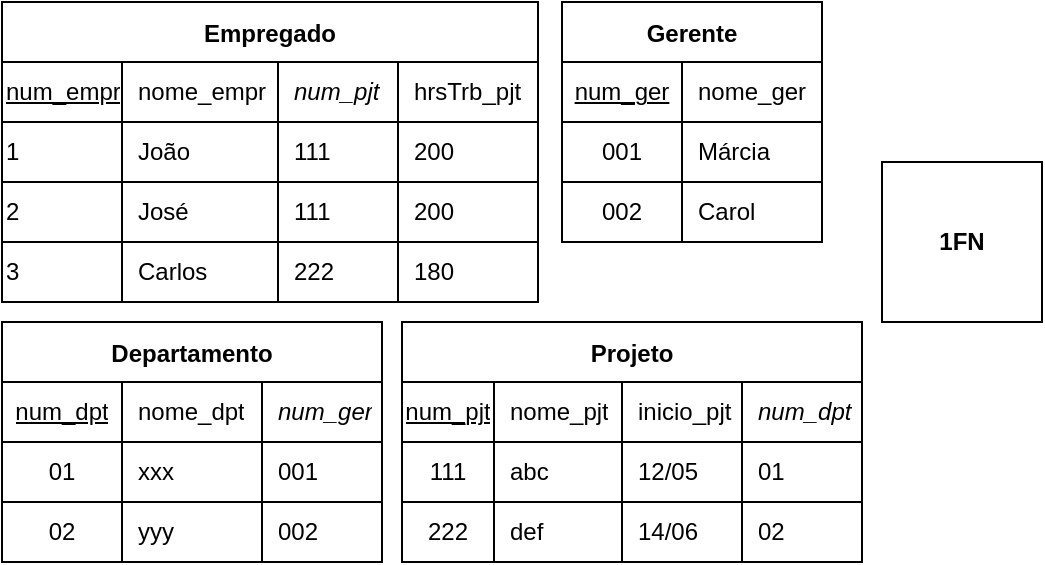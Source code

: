 <mxfile version="19.0.3" type="github">
  <diagram id="XgE1JUOre8vWWVabGImU" name="Ex1-1FN">
    <mxGraphModel dx="827" dy="483" grid="1" gridSize="10" guides="1" tooltips="1" connect="1" arrows="1" fold="1" page="1" pageScale="1" pageWidth="827" pageHeight="1169" math="0" shadow="0">
      <root>
        <mxCell id="0" />
        <mxCell id="1" parent="0" />
        <mxCell id="4aMcX2HvcUoKc_YDr-fY-1" value="Empregado" style="shape=table;startSize=30;container=1;collapsible=0;childLayout=tableLayout;fixedRows=1;rowLines=1;fontStyle=1;rounded=0;sketch=0;swimlaneFillColor=none;gradientColor=none;fillColor=default;align=center;" parent="1" vertex="1">
          <mxGeometry x="10" y="80" width="268" height="150" as="geometry" />
        </mxCell>
        <mxCell id="4aMcX2HvcUoKc_YDr-fY-11" style="shape=tableRow;horizontal=0;startSize=0;swimlaneHead=0;swimlaneBody=0;top=0;left=0;bottom=0;right=0;collapsible=0;dropTarget=0;fillColor=none;points=[[0,0.5],[1,0.5]];portConstraint=eastwest;align=center;" parent="4aMcX2HvcUoKc_YDr-fY-1" vertex="1">
          <mxGeometry y="30" width="268" height="30" as="geometry" />
        </mxCell>
        <mxCell id="4aMcX2HvcUoKc_YDr-fY-12" value="num_empr" style="shape=partialRectangle;html=1;whiteSpace=wrap;connectable=0;fillColor=none;top=0;left=0;bottom=0;right=0;overflow=hidden;pointerEvents=1;align=left;fontStyle=4" parent="4aMcX2HvcUoKc_YDr-fY-11" vertex="1">
          <mxGeometry width="60" height="30" as="geometry">
            <mxRectangle width="60" height="30" as="alternateBounds" />
          </mxGeometry>
        </mxCell>
        <mxCell id="4aMcX2HvcUoKc_YDr-fY-13" value="nome_empr" style="shape=partialRectangle;html=1;whiteSpace=wrap;connectable=0;fillColor=none;top=0;left=0;bottom=0;right=0;align=left;spacingLeft=6;overflow=hidden;" parent="4aMcX2HvcUoKc_YDr-fY-11" vertex="1">
          <mxGeometry x="60" width="78" height="30" as="geometry">
            <mxRectangle width="78" height="30" as="alternateBounds" />
          </mxGeometry>
        </mxCell>
        <mxCell id="4aMcX2HvcUoKc_YDr-fY-38" value="num_pjt" style="shape=partialRectangle;html=1;whiteSpace=wrap;connectable=0;fillColor=none;top=0;left=0;bottom=0;right=0;align=left;spacingLeft=6;overflow=hidden;fontStyle=2" parent="4aMcX2HvcUoKc_YDr-fY-11" vertex="1">
          <mxGeometry x="138" width="60" height="30" as="geometry">
            <mxRectangle width="60" height="30" as="alternateBounds" />
          </mxGeometry>
        </mxCell>
        <mxCell id="4aMcX2HvcUoKc_YDr-fY-50" value="hrsTrb_pjt" style="shape=partialRectangle;html=1;whiteSpace=wrap;connectable=0;fillColor=none;top=0;left=0;bottom=0;right=0;align=left;spacingLeft=6;overflow=hidden;" parent="4aMcX2HvcUoKc_YDr-fY-11" vertex="1">
          <mxGeometry x="198" width="70" height="30" as="geometry">
            <mxRectangle width="70" height="30" as="alternateBounds" />
          </mxGeometry>
        </mxCell>
        <mxCell id="4aMcX2HvcUoKc_YDr-fY-2" value="" style="shape=tableRow;horizontal=0;startSize=0;swimlaneHead=0;swimlaneBody=0;top=0;left=0;bottom=0;right=0;collapsible=0;dropTarget=0;fillColor=none;points=[[0,0.5],[1,0.5]];portConstraint=eastwest;align=center;" parent="4aMcX2HvcUoKc_YDr-fY-1" vertex="1">
          <mxGeometry y="60" width="268" height="30" as="geometry" />
        </mxCell>
        <mxCell id="4aMcX2HvcUoKc_YDr-fY-3" value="1" style="shape=partialRectangle;html=1;whiteSpace=wrap;connectable=0;fillColor=none;top=0;left=0;bottom=0;right=0;overflow=hidden;pointerEvents=1;align=left;" parent="4aMcX2HvcUoKc_YDr-fY-2" vertex="1">
          <mxGeometry width="60" height="30" as="geometry">
            <mxRectangle width="60" height="30" as="alternateBounds" />
          </mxGeometry>
        </mxCell>
        <mxCell id="4aMcX2HvcUoKc_YDr-fY-4" value="João" style="shape=partialRectangle;html=1;whiteSpace=wrap;connectable=0;fillColor=none;top=0;left=0;bottom=0;right=0;align=left;spacingLeft=6;overflow=hidden;" parent="4aMcX2HvcUoKc_YDr-fY-2" vertex="1">
          <mxGeometry x="60" width="78" height="30" as="geometry">
            <mxRectangle width="78" height="30" as="alternateBounds" />
          </mxGeometry>
        </mxCell>
        <mxCell id="4aMcX2HvcUoKc_YDr-fY-39" value="111" style="shape=partialRectangle;html=1;whiteSpace=wrap;connectable=0;fillColor=none;top=0;left=0;bottom=0;right=0;align=left;spacingLeft=6;overflow=hidden;" parent="4aMcX2HvcUoKc_YDr-fY-2" vertex="1">
          <mxGeometry x="138" width="60" height="30" as="geometry">
            <mxRectangle width="60" height="30" as="alternateBounds" />
          </mxGeometry>
        </mxCell>
        <mxCell id="4aMcX2HvcUoKc_YDr-fY-51" value="200" style="shape=partialRectangle;html=1;whiteSpace=wrap;connectable=0;fillColor=none;top=0;left=0;bottom=0;right=0;align=left;spacingLeft=6;overflow=hidden;" parent="4aMcX2HvcUoKc_YDr-fY-2" vertex="1">
          <mxGeometry x="198" width="70" height="30" as="geometry">
            <mxRectangle width="70" height="30" as="alternateBounds" />
          </mxGeometry>
        </mxCell>
        <mxCell id="4aMcX2HvcUoKc_YDr-fY-5" value="" style="shape=tableRow;horizontal=0;startSize=0;swimlaneHead=0;swimlaneBody=0;top=0;left=0;bottom=0;right=0;collapsible=0;dropTarget=0;fillColor=none;points=[[0,0.5],[1,0.5]];portConstraint=eastwest;align=center;" parent="4aMcX2HvcUoKc_YDr-fY-1" vertex="1">
          <mxGeometry y="90" width="268" height="30" as="geometry" />
        </mxCell>
        <mxCell id="4aMcX2HvcUoKc_YDr-fY-6" value="2" style="shape=partialRectangle;html=1;whiteSpace=wrap;connectable=0;fillColor=none;top=0;left=0;bottom=0;right=0;overflow=hidden;align=left;" parent="4aMcX2HvcUoKc_YDr-fY-5" vertex="1">
          <mxGeometry width="60" height="30" as="geometry">
            <mxRectangle width="60" height="30" as="alternateBounds" />
          </mxGeometry>
        </mxCell>
        <mxCell id="4aMcX2HvcUoKc_YDr-fY-7" value="José" style="shape=partialRectangle;html=1;whiteSpace=wrap;connectable=0;fillColor=none;top=0;left=0;bottom=0;right=0;align=left;spacingLeft=6;overflow=hidden;" parent="4aMcX2HvcUoKc_YDr-fY-5" vertex="1">
          <mxGeometry x="60" width="78" height="30" as="geometry">
            <mxRectangle width="78" height="30" as="alternateBounds" />
          </mxGeometry>
        </mxCell>
        <mxCell id="4aMcX2HvcUoKc_YDr-fY-40" value="111" style="shape=partialRectangle;html=1;whiteSpace=wrap;connectable=0;fillColor=none;top=0;left=0;bottom=0;right=0;align=left;spacingLeft=6;overflow=hidden;" parent="4aMcX2HvcUoKc_YDr-fY-5" vertex="1">
          <mxGeometry x="138" width="60" height="30" as="geometry">
            <mxRectangle width="60" height="30" as="alternateBounds" />
          </mxGeometry>
        </mxCell>
        <mxCell id="4aMcX2HvcUoKc_YDr-fY-52" value="200" style="shape=partialRectangle;html=1;whiteSpace=wrap;connectable=0;fillColor=none;top=0;left=0;bottom=0;right=0;align=left;spacingLeft=6;overflow=hidden;" parent="4aMcX2HvcUoKc_YDr-fY-5" vertex="1">
          <mxGeometry x="198" width="70" height="30" as="geometry">
            <mxRectangle width="70" height="30" as="alternateBounds" />
          </mxGeometry>
        </mxCell>
        <mxCell id="4aMcX2HvcUoKc_YDr-fY-8" value="" style="shape=tableRow;horizontal=0;startSize=0;swimlaneHead=0;swimlaneBody=0;top=0;left=0;bottom=0;right=0;collapsible=0;dropTarget=0;fillColor=none;points=[[0,0.5],[1,0.5]];portConstraint=eastwest;align=center;" parent="4aMcX2HvcUoKc_YDr-fY-1" vertex="1">
          <mxGeometry y="120" width="268" height="30" as="geometry" />
        </mxCell>
        <mxCell id="4aMcX2HvcUoKc_YDr-fY-9" value="3" style="shape=partialRectangle;html=1;whiteSpace=wrap;connectable=0;fillColor=none;top=0;left=0;bottom=0;right=0;overflow=hidden;align=left;" parent="4aMcX2HvcUoKc_YDr-fY-8" vertex="1">
          <mxGeometry width="60" height="30" as="geometry">
            <mxRectangle width="60" height="30" as="alternateBounds" />
          </mxGeometry>
        </mxCell>
        <mxCell id="4aMcX2HvcUoKc_YDr-fY-10" value="Carlos" style="shape=partialRectangle;html=1;whiteSpace=wrap;connectable=0;fillColor=none;top=0;left=0;bottom=0;right=0;align=left;spacingLeft=6;overflow=hidden;" parent="4aMcX2HvcUoKc_YDr-fY-8" vertex="1">
          <mxGeometry x="60" width="78" height="30" as="geometry">
            <mxRectangle width="78" height="30" as="alternateBounds" />
          </mxGeometry>
        </mxCell>
        <mxCell id="4aMcX2HvcUoKc_YDr-fY-41" value="222" style="shape=partialRectangle;html=1;whiteSpace=wrap;connectable=0;fillColor=none;top=0;left=0;bottom=0;right=0;align=left;spacingLeft=6;overflow=hidden;" parent="4aMcX2HvcUoKc_YDr-fY-8" vertex="1">
          <mxGeometry x="138" width="60" height="30" as="geometry">
            <mxRectangle width="60" height="30" as="alternateBounds" />
          </mxGeometry>
        </mxCell>
        <mxCell id="4aMcX2HvcUoKc_YDr-fY-53" value="180" style="shape=partialRectangle;html=1;whiteSpace=wrap;connectable=0;fillColor=none;top=0;left=0;bottom=0;right=0;align=left;spacingLeft=6;overflow=hidden;" parent="4aMcX2HvcUoKc_YDr-fY-8" vertex="1">
          <mxGeometry x="198" width="70" height="30" as="geometry">
            <mxRectangle width="70" height="30" as="alternateBounds" />
          </mxGeometry>
        </mxCell>
        <mxCell id="GKqQX2r0fkiZeaBiD0wz-1" value="Departamento" style="shape=table;startSize=30;container=1;collapsible=0;childLayout=tableLayout;fixedRows=1;rowLines=1;fontStyle=1;rounded=0;sketch=0;fillColor=default;gradientColor=none;" vertex="1" parent="1">
          <mxGeometry x="10" y="240" width="190" height="120" as="geometry" />
        </mxCell>
        <mxCell id="GKqQX2r0fkiZeaBiD0wz-2" value="" style="shape=tableRow;horizontal=0;startSize=0;swimlaneHead=0;swimlaneBody=0;top=0;left=0;bottom=0;right=0;collapsible=0;dropTarget=0;fillColor=none;points=[[0,0.5],[1,0.5]];portConstraint=eastwest;rounded=0;sketch=0;" vertex="1" parent="GKqQX2r0fkiZeaBiD0wz-1">
          <mxGeometry y="30" width="190" height="30" as="geometry" />
        </mxCell>
        <mxCell id="GKqQX2r0fkiZeaBiD0wz-3" value="num_dpt" style="shape=partialRectangle;html=1;whiteSpace=wrap;connectable=0;fillColor=none;top=0;left=0;bottom=0;right=0;overflow=hidden;pointerEvents=1;rounded=0;sketch=0;fontStyle=4" vertex="1" parent="GKqQX2r0fkiZeaBiD0wz-2">
          <mxGeometry width="60" height="30" as="geometry">
            <mxRectangle width="60" height="30" as="alternateBounds" />
          </mxGeometry>
        </mxCell>
        <mxCell id="GKqQX2r0fkiZeaBiD0wz-4" value="nome_dpt" style="shape=partialRectangle;html=1;whiteSpace=wrap;connectable=0;fillColor=none;top=0;left=0;bottom=0;right=0;align=left;spacingLeft=6;overflow=hidden;rounded=0;sketch=0;" vertex="1" parent="GKqQX2r0fkiZeaBiD0wz-2">
          <mxGeometry x="60" width="70" height="30" as="geometry">
            <mxRectangle width="70" height="30" as="alternateBounds" />
          </mxGeometry>
        </mxCell>
        <mxCell id="GKqQX2r0fkiZeaBiD0wz-11" value="num_ger" style="shape=partialRectangle;html=1;whiteSpace=wrap;connectable=0;fillColor=none;top=0;left=0;bottom=0;right=0;align=left;spacingLeft=6;overflow=hidden;rounded=0;sketch=0;fontStyle=2" vertex="1" parent="GKqQX2r0fkiZeaBiD0wz-2">
          <mxGeometry x="130" width="60" height="30" as="geometry">
            <mxRectangle width="60" height="30" as="alternateBounds" />
          </mxGeometry>
        </mxCell>
        <mxCell id="GKqQX2r0fkiZeaBiD0wz-5" value="" style="shape=tableRow;horizontal=0;startSize=0;swimlaneHead=0;swimlaneBody=0;top=0;left=0;bottom=0;right=0;collapsible=0;dropTarget=0;fillColor=none;points=[[0,0.5],[1,0.5]];portConstraint=eastwest;rounded=0;sketch=0;" vertex="1" parent="GKqQX2r0fkiZeaBiD0wz-1">
          <mxGeometry y="60" width="190" height="30" as="geometry" />
        </mxCell>
        <mxCell id="GKqQX2r0fkiZeaBiD0wz-6" value="01" style="shape=partialRectangle;html=1;whiteSpace=wrap;connectable=0;fillColor=none;top=0;left=0;bottom=0;right=0;overflow=hidden;rounded=0;sketch=0;" vertex="1" parent="GKqQX2r0fkiZeaBiD0wz-5">
          <mxGeometry width="60" height="30" as="geometry">
            <mxRectangle width="60" height="30" as="alternateBounds" />
          </mxGeometry>
        </mxCell>
        <mxCell id="GKqQX2r0fkiZeaBiD0wz-7" value="xxx" style="shape=partialRectangle;html=1;whiteSpace=wrap;connectable=0;fillColor=none;top=0;left=0;bottom=0;right=0;align=left;spacingLeft=6;overflow=hidden;rounded=0;sketch=0;" vertex="1" parent="GKqQX2r0fkiZeaBiD0wz-5">
          <mxGeometry x="60" width="70" height="30" as="geometry">
            <mxRectangle width="70" height="30" as="alternateBounds" />
          </mxGeometry>
        </mxCell>
        <mxCell id="GKqQX2r0fkiZeaBiD0wz-12" value="001" style="shape=partialRectangle;html=1;whiteSpace=wrap;connectable=0;fillColor=none;top=0;left=0;bottom=0;right=0;align=left;spacingLeft=6;overflow=hidden;rounded=0;sketch=0;" vertex="1" parent="GKqQX2r0fkiZeaBiD0wz-5">
          <mxGeometry x="130" width="60" height="30" as="geometry">
            <mxRectangle width="60" height="30" as="alternateBounds" />
          </mxGeometry>
        </mxCell>
        <mxCell id="GKqQX2r0fkiZeaBiD0wz-8" value="" style="shape=tableRow;horizontal=0;startSize=0;swimlaneHead=0;swimlaneBody=0;top=0;left=0;bottom=0;right=0;collapsible=0;dropTarget=0;fillColor=none;points=[[0,0.5],[1,0.5]];portConstraint=eastwest;rounded=0;sketch=0;" vertex="1" parent="GKqQX2r0fkiZeaBiD0wz-1">
          <mxGeometry y="90" width="190" height="30" as="geometry" />
        </mxCell>
        <mxCell id="GKqQX2r0fkiZeaBiD0wz-9" value="02" style="shape=partialRectangle;html=1;whiteSpace=wrap;connectable=0;fillColor=none;top=0;left=0;bottom=0;right=0;overflow=hidden;rounded=0;sketch=0;" vertex="1" parent="GKqQX2r0fkiZeaBiD0wz-8">
          <mxGeometry width="60" height="30" as="geometry">
            <mxRectangle width="60" height="30" as="alternateBounds" />
          </mxGeometry>
        </mxCell>
        <mxCell id="GKqQX2r0fkiZeaBiD0wz-10" value="yyy" style="shape=partialRectangle;html=1;whiteSpace=wrap;connectable=0;fillColor=none;top=0;left=0;bottom=0;right=0;align=left;spacingLeft=6;overflow=hidden;rounded=0;sketch=0;" vertex="1" parent="GKqQX2r0fkiZeaBiD0wz-8">
          <mxGeometry x="60" width="70" height="30" as="geometry">
            <mxRectangle width="70" height="30" as="alternateBounds" />
          </mxGeometry>
        </mxCell>
        <mxCell id="GKqQX2r0fkiZeaBiD0wz-13" value="002" style="shape=partialRectangle;html=1;whiteSpace=wrap;connectable=0;fillColor=none;top=0;left=0;bottom=0;right=0;align=left;spacingLeft=6;overflow=hidden;rounded=0;sketch=0;" vertex="1" parent="GKqQX2r0fkiZeaBiD0wz-8">
          <mxGeometry x="130" width="60" height="30" as="geometry">
            <mxRectangle width="60" height="30" as="alternateBounds" />
          </mxGeometry>
        </mxCell>
        <mxCell id="GKqQX2r0fkiZeaBiD0wz-14" value="Gerente" style="shape=table;startSize=30;container=1;collapsible=0;childLayout=tableLayout;fixedRows=1;rowLines=1;fontStyle=1;rounded=0;sketch=0;fillColor=default;gradientColor=none;" vertex="1" parent="1">
          <mxGeometry x="290" y="80" width="130" height="120" as="geometry" />
        </mxCell>
        <mxCell id="GKqQX2r0fkiZeaBiD0wz-15" value="" style="shape=tableRow;horizontal=0;startSize=0;swimlaneHead=0;swimlaneBody=0;top=0;left=0;bottom=0;right=0;collapsible=0;dropTarget=0;fillColor=none;points=[[0,0.5],[1,0.5]];portConstraint=eastwest;rounded=0;sketch=0;" vertex="1" parent="GKqQX2r0fkiZeaBiD0wz-14">
          <mxGeometry y="30" width="130" height="30" as="geometry" />
        </mxCell>
        <mxCell id="GKqQX2r0fkiZeaBiD0wz-16" value="num_ger" style="shape=partialRectangle;html=1;whiteSpace=wrap;connectable=0;fillColor=none;top=0;left=0;bottom=0;right=0;overflow=hidden;pointerEvents=1;rounded=0;sketch=0;fontStyle=4" vertex="1" parent="GKqQX2r0fkiZeaBiD0wz-15">
          <mxGeometry width="60" height="30" as="geometry">
            <mxRectangle width="60" height="30" as="alternateBounds" />
          </mxGeometry>
        </mxCell>
        <mxCell id="GKqQX2r0fkiZeaBiD0wz-17" value="nome_ger" style="shape=partialRectangle;html=1;whiteSpace=wrap;connectable=0;fillColor=none;top=0;left=0;bottom=0;right=0;align=left;spacingLeft=6;overflow=hidden;rounded=0;sketch=0;" vertex="1" parent="GKqQX2r0fkiZeaBiD0wz-15">
          <mxGeometry x="60" width="70" height="30" as="geometry">
            <mxRectangle width="70" height="30" as="alternateBounds" />
          </mxGeometry>
        </mxCell>
        <mxCell id="GKqQX2r0fkiZeaBiD0wz-19" value="" style="shape=tableRow;horizontal=0;startSize=0;swimlaneHead=0;swimlaneBody=0;top=0;left=0;bottom=0;right=0;collapsible=0;dropTarget=0;fillColor=none;points=[[0,0.5],[1,0.5]];portConstraint=eastwest;rounded=0;sketch=0;" vertex="1" parent="GKqQX2r0fkiZeaBiD0wz-14">
          <mxGeometry y="60" width="130" height="30" as="geometry" />
        </mxCell>
        <mxCell id="GKqQX2r0fkiZeaBiD0wz-20" value="001" style="shape=partialRectangle;html=1;whiteSpace=wrap;connectable=0;fillColor=none;top=0;left=0;bottom=0;right=0;overflow=hidden;rounded=0;sketch=0;" vertex="1" parent="GKqQX2r0fkiZeaBiD0wz-19">
          <mxGeometry width="60" height="30" as="geometry">
            <mxRectangle width="60" height="30" as="alternateBounds" />
          </mxGeometry>
        </mxCell>
        <mxCell id="GKqQX2r0fkiZeaBiD0wz-21" value="Márcia" style="shape=partialRectangle;html=1;whiteSpace=wrap;connectable=0;fillColor=none;top=0;left=0;bottom=0;right=0;align=left;spacingLeft=6;overflow=hidden;rounded=0;sketch=0;" vertex="1" parent="GKqQX2r0fkiZeaBiD0wz-19">
          <mxGeometry x="60" width="70" height="30" as="geometry">
            <mxRectangle width="70" height="30" as="alternateBounds" />
          </mxGeometry>
        </mxCell>
        <mxCell id="GKqQX2r0fkiZeaBiD0wz-23" value="" style="shape=tableRow;horizontal=0;startSize=0;swimlaneHead=0;swimlaneBody=0;top=0;left=0;bottom=0;right=0;collapsible=0;dropTarget=0;fillColor=none;points=[[0,0.5],[1,0.5]];portConstraint=eastwest;rounded=0;sketch=0;" vertex="1" parent="GKqQX2r0fkiZeaBiD0wz-14">
          <mxGeometry y="90" width="130" height="30" as="geometry" />
        </mxCell>
        <mxCell id="GKqQX2r0fkiZeaBiD0wz-24" value="002" style="shape=partialRectangle;html=1;whiteSpace=wrap;connectable=0;fillColor=none;top=0;left=0;bottom=0;right=0;overflow=hidden;rounded=0;sketch=0;" vertex="1" parent="GKqQX2r0fkiZeaBiD0wz-23">
          <mxGeometry width="60" height="30" as="geometry">
            <mxRectangle width="60" height="30" as="alternateBounds" />
          </mxGeometry>
        </mxCell>
        <mxCell id="GKqQX2r0fkiZeaBiD0wz-25" value="Carol" style="shape=partialRectangle;html=1;whiteSpace=wrap;connectable=0;fillColor=none;top=0;left=0;bottom=0;right=0;align=left;spacingLeft=6;overflow=hidden;rounded=0;sketch=0;" vertex="1" parent="GKqQX2r0fkiZeaBiD0wz-23">
          <mxGeometry x="60" width="70" height="30" as="geometry">
            <mxRectangle width="70" height="30" as="alternateBounds" />
          </mxGeometry>
        </mxCell>
        <mxCell id="GKqQX2r0fkiZeaBiD0wz-37" value="Projeto" style="shape=table;startSize=30;container=1;collapsible=0;childLayout=tableLayout;fixedRows=1;rowLines=1;fontStyle=1;rounded=0;sketch=0;fillColor=default;gradientColor=none;" vertex="1" parent="1">
          <mxGeometry x="210" y="240" width="230" height="120" as="geometry" />
        </mxCell>
        <mxCell id="GKqQX2r0fkiZeaBiD0wz-38" value="" style="shape=tableRow;horizontal=0;startSize=0;swimlaneHead=0;swimlaneBody=0;top=0;left=0;bottom=0;right=0;collapsible=0;dropTarget=0;fillColor=none;points=[[0,0.5],[1,0.5]];portConstraint=eastwest;rounded=0;sketch=0;" vertex="1" parent="GKqQX2r0fkiZeaBiD0wz-37">
          <mxGeometry y="30" width="230" height="30" as="geometry" />
        </mxCell>
        <mxCell id="GKqQX2r0fkiZeaBiD0wz-39" value="num_pjt" style="shape=partialRectangle;html=1;whiteSpace=wrap;connectable=0;fillColor=none;top=0;left=0;bottom=0;right=0;overflow=hidden;pointerEvents=1;rounded=0;sketch=0;fontStyle=4" vertex="1" parent="GKqQX2r0fkiZeaBiD0wz-38">
          <mxGeometry width="46" height="30" as="geometry">
            <mxRectangle width="46" height="30" as="alternateBounds" />
          </mxGeometry>
        </mxCell>
        <mxCell id="GKqQX2r0fkiZeaBiD0wz-40" value="nome_pjt" style="shape=partialRectangle;html=1;whiteSpace=wrap;connectable=0;fillColor=none;top=0;left=0;bottom=0;right=0;align=left;spacingLeft=6;overflow=hidden;rounded=0;sketch=0;" vertex="1" parent="GKqQX2r0fkiZeaBiD0wz-38">
          <mxGeometry x="46" width="64" height="30" as="geometry">
            <mxRectangle width="64" height="30" as="alternateBounds" />
          </mxGeometry>
        </mxCell>
        <mxCell id="GKqQX2r0fkiZeaBiD0wz-41" value="&lt;span style=&quot;font-style: normal;&quot;&gt;inicio_pjt&lt;/span&gt;" style="shape=partialRectangle;html=1;whiteSpace=wrap;connectable=0;fillColor=none;top=0;left=0;bottom=0;right=0;align=left;spacingLeft=6;overflow=hidden;rounded=0;sketch=0;fontStyle=2" vertex="1" parent="GKqQX2r0fkiZeaBiD0wz-38">
          <mxGeometry x="110" width="60" height="30" as="geometry">
            <mxRectangle width="60" height="30" as="alternateBounds" />
          </mxGeometry>
        </mxCell>
        <mxCell id="GKqQX2r0fkiZeaBiD0wz-56" value="&lt;span style=&quot;&quot;&gt;num_dpt&lt;/span&gt;" style="shape=partialRectangle;html=1;whiteSpace=wrap;connectable=0;fillColor=none;top=0;left=0;bottom=0;right=0;align=left;spacingLeft=6;overflow=hidden;rounded=0;sketch=0;fontStyle=2" vertex="1" parent="GKqQX2r0fkiZeaBiD0wz-38">
          <mxGeometry x="170" width="60" height="30" as="geometry">
            <mxRectangle width="60" height="30" as="alternateBounds" />
          </mxGeometry>
        </mxCell>
        <mxCell id="GKqQX2r0fkiZeaBiD0wz-42" value="" style="shape=tableRow;horizontal=0;startSize=0;swimlaneHead=0;swimlaneBody=0;top=0;left=0;bottom=0;right=0;collapsible=0;dropTarget=0;fillColor=none;points=[[0,0.5],[1,0.5]];portConstraint=eastwest;rounded=0;sketch=0;" vertex="1" parent="GKqQX2r0fkiZeaBiD0wz-37">
          <mxGeometry y="60" width="230" height="30" as="geometry" />
        </mxCell>
        <mxCell id="GKqQX2r0fkiZeaBiD0wz-43" value="111" style="shape=partialRectangle;html=1;whiteSpace=wrap;connectable=0;fillColor=none;top=0;left=0;bottom=0;right=0;overflow=hidden;rounded=0;sketch=0;" vertex="1" parent="GKqQX2r0fkiZeaBiD0wz-42">
          <mxGeometry width="46" height="30" as="geometry">
            <mxRectangle width="46" height="30" as="alternateBounds" />
          </mxGeometry>
        </mxCell>
        <mxCell id="GKqQX2r0fkiZeaBiD0wz-44" value="abc" style="shape=partialRectangle;html=1;whiteSpace=wrap;connectable=0;fillColor=none;top=0;left=0;bottom=0;right=0;align=left;spacingLeft=6;overflow=hidden;rounded=0;sketch=0;" vertex="1" parent="GKqQX2r0fkiZeaBiD0wz-42">
          <mxGeometry x="46" width="64" height="30" as="geometry">
            <mxRectangle width="64" height="30" as="alternateBounds" />
          </mxGeometry>
        </mxCell>
        <mxCell id="GKqQX2r0fkiZeaBiD0wz-45" value="12/05" style="shape=partialRectangle;html=1;whiteSpace=wrap;connectable=0;fillColor=none;top=0;left=0;bottom=0;right=0;align=left;spacingLeft=6;overflow=hidden;rounded=0;sketch=0;" vertex="1" parent="GKqQX2r0fkiZeaBiD0wz-42">
          <mxGeometry x="110" width="60" height="30" as="geometry">
            <mxRectangle width="60" height="30" as="alternateBounds" />
          </mxGeometry>
        </mxCell>
        <mxCell id="GKqQX2r0fkiZeaBiD0wz-57" value="01" style="shape=partialRectangle;html=1;whiteSpace=wrap;connectable=0;fillColor=none;top=0;left=0;bottom=0;right=0;align=left;spacingLeft=6;overflow=hidden;rounded=0;sketch=0;" vertex="1" parent="GKqQX2r0fkiZeaBiD0wz-42">
          <mxGeometry x="170" width="60" height="30" as="geometry">
            <mxRectangle width="60" height="30" as="alternateBounds" />
          </mxGeometry>
        </mxCell>
        <mxCell id="GKqQX2r0fkiZeaBiD0wz-46" value="" style="shape=tableRow;horizontal=0;startSize=0;swimlaneHead=0;swimlaneBody=0;top=0;left=0;bottom=0;right=0;collapsible=0;dropTarget=0;fillColor=none;points=[[0,0.5],[1,0.5]];portConstraint=eastwest;rounded=0;sketch=0;" vertex="1" parent="GKqQX2r0fkiZeaBiD0wz-37">
          <mxGeometry y="90" width="230" height="30" as="geometry" />
        </mxCell>
        <mxCell id="GKqQX2r0fkiZeaBiD0wz-47" value="222" style="shape=partialRectangle;html=1;whiteSpace=wrap;connectable=0;fillColor=none;top=0;left=0;bottom=0;right=0;overflow=hidden;rounded=0;sketch=0;" vertex="1" parent="GKqQX2r0fkiZeaBiD0wz-46">
          <mxGeometry width="46" height="30" as="geometry">
            <mxRectangle width="46" height="30" as="alternateBounds" />
          </mxGeometry>
        </mxCell>
        <mxCell id="GKqQX2r0fkiZeaBiD0wz-48" value="def" style="shape=partialRectangle;html=1;whiteSpace=wrap;connectable=0;fillColor=none;top=0;left=0;bottom=0;right=0;align=left;spacingLeft=6;overflow=hidden;rounded=0;sketch=0;" vertex="1" parent="GKqQX2r0fkiZeaBiD0wz-46">
          <mxGeometry x="46" width="64" height="30" as="geometry">
            <mxRectangle width="64" height="30" as="alternateBounds" />
          </mxGeometry>
        </mxCell>
        <mxCell id="GKqQX2r0fkiZeaBiD0wz-49" value="14/06" style="shape=partialRectangle;html=1;whiteSpace=wrap;connectable=0;fillColor=none;top=0;left=0;bottom=0;right=0;align=left;spacingLeft=6;overflow=hidden;rounded=0;sketch=0;" vertex="1" parent="GKqQX2r0fkiZeaBiD0wz-46">
          <mxGeometry x="110" width="60" height="30" as="geometry">
            <mxRectangle width="60" height="30" as="alternateBounds" />
          </mxGeometry>
        </mxCell>
        <mxCell id="GKqQX2r0fkiZeaBiD0wz-58" value="02" style="shape=partialRectangle;html=1;whiteSpace=wrap;connectable=0;fillColor=none;top=0;left=0;bottom=0;right=0;align=left;spacingLeft=6;overflow=hidden;rounded=0;sketch=0;" vertex="1" parent="GKqQX2r0fkiZeaBiD0wz-46">
          <mxGeometry x="170" width="60" height="30" as="geometry">
            <mxRectangle width="60" height="30" as="alternateBounds" />
          </mxGeometry>
        </mxCell>
        <mxCell id="GKqQX2r0fkiZeaBiD0wz-61" value="1FN" style="whiteSpace=wrap;html=1;aspect=fixed;rounded=0;sketch=0;fillColor=default;gradientColor=none;fontStyle=1" vertex="1" parent="1">
          <mxGeometry x="450" y="160" width="80" height="80" as="geometry" />
        </mxCell>
      </root>
    </mxGraphModel>
  </diagram>
</mxfile>
